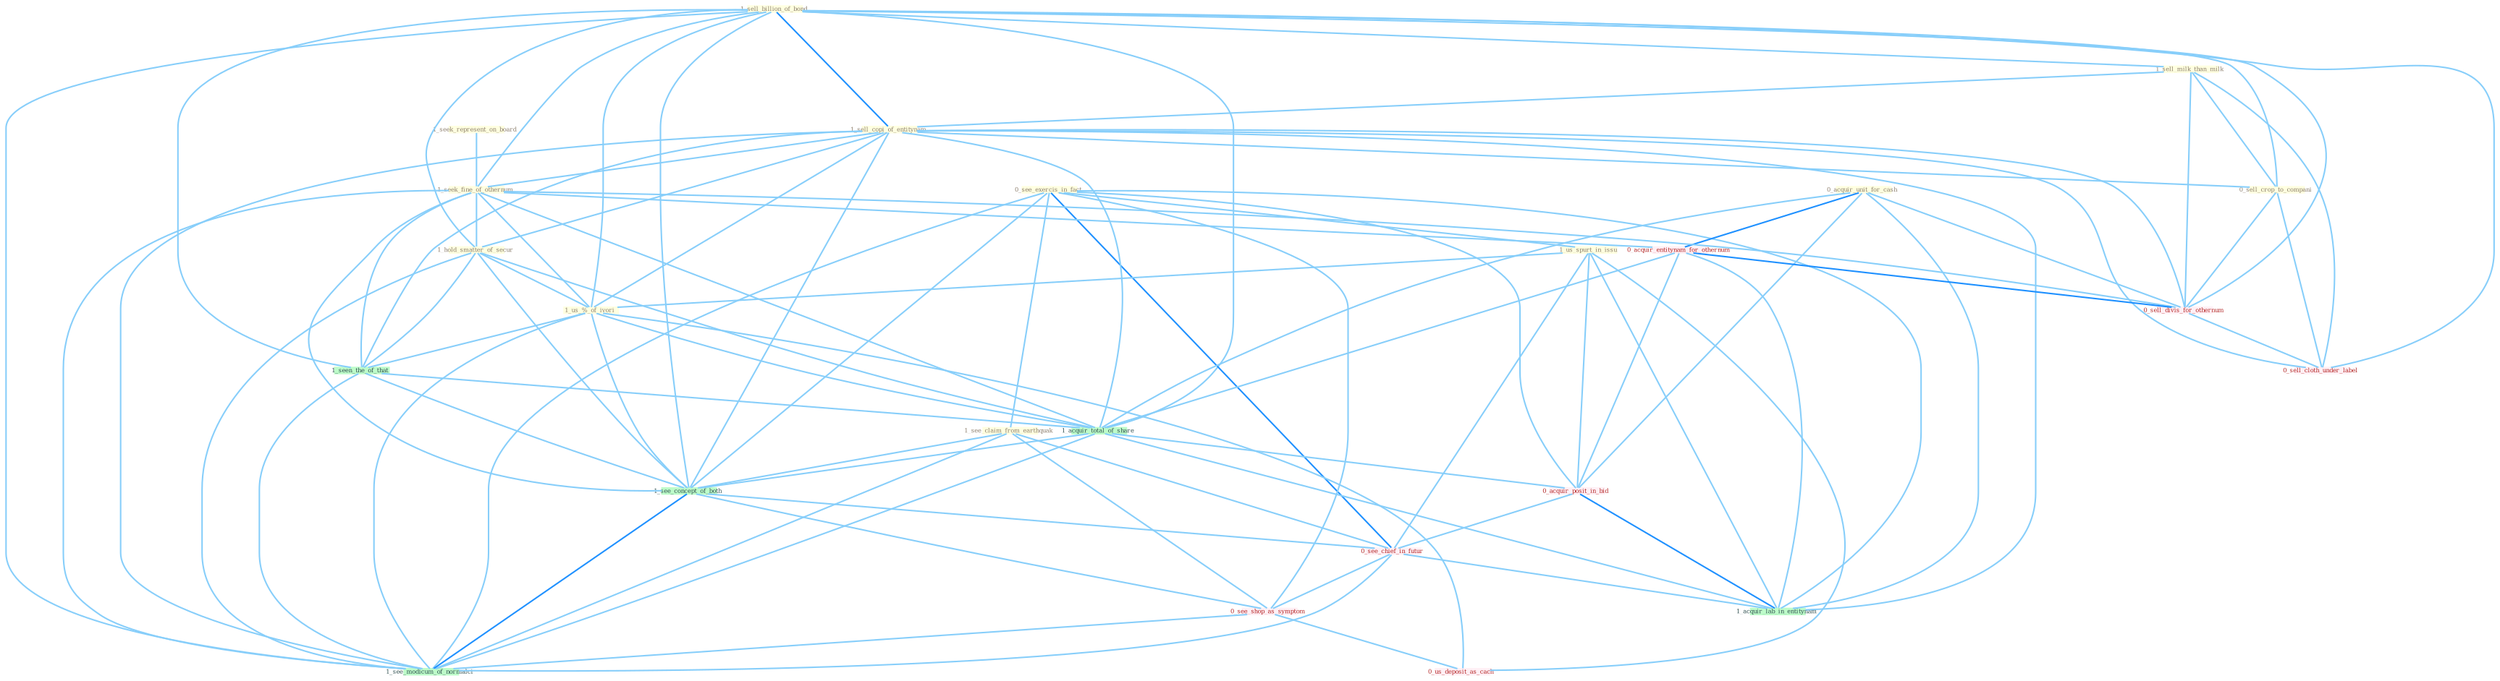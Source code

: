 Graph G{ 
    node
    [shape=polygon,style=filled,width=.5,height=.06,color="#BDFCC9",fixedsize=true,fontsize=4,
    fontcolor="#2f4f4f"];
    {node
    [color="#ffffe0", fontcolor="#8b7d6b"] "1_seek_represent_on_board " "1_sell_billion_of_bond " "1_sell_milk_than_milk " "0_see_exercis_in_fact " "1_sell_copi_of_entitynam " "0_acquir_unit_for_cash " "1_seek_fine_of_othernum " "1_us_spurt_in_issu " "1_see_claim_from_earthquak " "0_sell_crop_to_compani " "1_hold_smatter_of_secur " "1_us_%_of_ivori "}
{node [color="#fff0f5", fontcolor="#b22222"] "0_acquir_entitynam_for_othernum " "0_sell_divis_for_othernum " "0_sell_cloth_under_label " "0_acquir_posit_in_bid " "0_see_chief_in_futur " "0_see_shop_as_symptom " "0_us_deposit_as_cach "}
edge [color="#B0E2FF"];

	"1_seek_represent_on_board " -- "1_seek_fine_of_othernum " [w="1", color="#87cefa" ];
	"1_sell_billion_of_bond " -- "1_sell_milk_than_milk " [w="1", color="#87cefa" ];
	"1_sell_billion_of_bond " -- "1_sell_copi_of_entitynam " [w="2", color="#1e90ff" , len=0.8];
	"1_sell_billion_of_bond " -- "1_seek_fine_of_othernum " [w="1", color="#87cefa" ];
	"1_sell_billion_of_bond " -- "0_sell_crop_to_compani " [w="1", color="#87cefa" ];
	"1_sell_billion_of_bond " -- "1_hold_smatter_of_secur " [w="1", color="#87cefa" ];
	"1_sell_billion_of_bond " -- "1_us_%_of_ivori " [w="1", color="#87cefa" ];
	"1_sell_billion_of_bond " -- "1_seen_the_of_that " [w="1", color="#87cefa" ];
	"1_sell_billion_of_bond " -- "0_sell_divis_for_othernum " [w="1", color="#87cefa" ];
	"1_sell_billion_of_bond " -- "1_acquir_total_of_share " [w="1", color="#87cefa" ];
	"1_sell_billion_of_bond " -- "0_sell_cloth_under_label " [w="1", color="#87cefa" ];
	"1_sell_billion_of_bond " -- "1_see_concept_of_both " [w="1", color="#87cefa" ];
	"1_sell_billion_of_bond " -- "1_see_modicum_of_normalci " [w="1", color="#87cefa" ];
	"1_sell_milk_than_milk " -- "1_sell_copi_of_entitynam " [w="1", color="#87cefa" ];
	"1_sell_milk_than_milk " -- "0_sell_crop_to_compani " [w="1", color="#87cefa" ];
	"1_sell_milk_than_milk " -- "0_sell_divis_for_othernum " [w="1", color="#87cefa" ];
	"1_sell_milk_than_milk " -- "0_sell_cloth_under_label " [w="1", color="#87cefa" ];
	"0_see_exercis_in_fact " -- "1_us_spurt_in_issu " [w="1", color="#87cefa" ];
	"0_see_exercis_in_fact " -- "1_see_claim_from_earthquak " [w="1", color="#87cefa" ];
	"0_see_exercis_in_fact " -- "0_acquir_posit_in_bid " [w="1", color="#87cefa" ];
	"0_see_exercis_in_fact " -- "1_see_concept_of_both " [w="1", color="#87cefa" ];
	"0_see_exercis_in_fact " -- "0_see_chief_in_futur " [w="2", color="#1e90ff" , len=0.8];
	"0_see_exercis_in_fact " -- "0_see_shop_as_symptom " [w="1", color="#87cefa" ];
	"0_see_exercis_in_fact " -- "1_acquir_lab_in_entitynam " [w="1", color="#87cefa" ];
	"0_see_exercis_in_fact " -- "1_see_modicum_of_normalci " [w="1", color="#87cefa" ];
	"1_sell_copi_of_entitynam " -- "1_seek_fine_of_othernum " [w="1", color="#87cefa" ];
	"1_sell_copi_of_entitynam " -- "0_sell_crop_to_compani " [w="1", color="#87cefa" ];
	"1_sell_copi_of_entitynam " -- "1_hold_smatter_of_secur " [w="1", color="#87cefa" ];
	"1_sell_copi_of_entitynam " -- "1_us_%_of_ivori " [w="1", color="#87cefa" ];
	"1_sell_copi_of_entitynam " -- "1_seen_the_of_that " [w="1", color="#87cefa" ];
	"1_sell_copi_of_entitynam " -- "0_sell_divis_for_othernum " [w="1", color="#87cefa" ];
	"1_sell_copi_of_entitynam " -- "1_acquir_total_of_share " [w="1", color="#87cefa" ];
	"1_sell_copi_of_entitynam " -- "0_sell_cloth_under_label " [w="1", color="#87cefa" ];
	"1_sell_copi_of_entitynam " -- "1_see_concept_of_both " [w="1", color="#87cefa" ];
	"1_sell_copi_of_entitynam " -- "1_acquir_lab_in_entitynam " [w="1", color="#87cefa" ];
	"1_sell_copi_of_entitynam " -- "1_see_modicum_of_normalci " [w="1", color="#87cefa" ];
	"0_acquir_unit_for_cash " -- "0_acquir_entitynam_for_othernum " [w="2", color="#1e90ff" , len=0.8];
	"0_acquir_unit_for_cash " -- "0_sell_divis_for_othernum " [w="1", color="#87cefa" ];
	"0_acquir_unit_for_cash " -- "1_acquir_total_of_share " [w="1", color="#87cefa" ];
	"0_acquir_unit_for_cash " -- "0_acquir_posit_in_bid " [w="1", color="#87cefa" ];
	"0_acquir_unit_for_cash " -- "1_acquir_lab_in_entitynam " [w="1", color="#87cefa" ];
	"1_seek_fine_of_othernum " -- "1_hold_smatter_of_secur " [w="1", color="#87cefa" ];
	"1_seek_fine_of_othernum " -- "1_us_%_of_ivori " [w="1", color="#87cefa" ];
	"1_seek_fine_of_othernum " -- "0_acquir_entitynam_for_othernum " [w="1", color="#87cefa" ];
	"1_seek_fine_of_othernum " -- "1_seen_the_of_that " [w="1", color="#87cefa" ];
	"1_seek_fine_of_othernum " -- "0_sell_divis_for_othernum " [w="1", color="#87cefa" ];
	"1_seek_fine_of_othernum " -- "1_acquir_total_of_share " [w="1", color="#87cefa" ];
	"1_seek_fine_of_othernum " -- "1_see_concept_of_both " [w="1", color="#87cefa" ];
	"1_seek_fine_of_othernum " -- "1_see_modicum_of_normalci " [w="1", color="#87cefa" ];
	"1_us_spurt_in_issu " -- "1_us_%_of_ivori " [w="1", color="#87cefa" ];
	"1_us_spurt_in_issu " -- "0_acquir_posit_in_bid " [w="1", color="#87cefa" ];
	"1_us_spurt_in_issu " -- "0_see_chief_in_futur " [w="1", color="#87cefa" ];
	"1_us_spurt_in_issu " -- "1_acquir_lab_in_entitynam " [w="1", color="#87cefa" ];
	"1_us_spurt_in_issu " -- "0_us_deposit_as_cach " [w="1", color="#87cefa" ];
	"1_see_claim_from_earthquak " -- "1_see_concept_of_both " [w="1", color="#87cefa" ];
	"1_see_claim_from_earthquak " -- "0_see_chief_in_futur " [w="1", color="#87cefa" ];
	"1_see_claim_from_earthquak " -- "0_see_shop_as_symptom " [w="1", color="#87cefa" ];
	"1_see_claim_from_earthquak " -- "1_see_modicum_of_normalci " [w="1", color="#87cefa" ];
	"0_sell_crop_to_compani " -- "0_sell_divis_for_othernum " [w="1", color="#87cefa" ];
	"0_sell_crop_to_compani " -- "0_sell_cloth_under_label " [w="1", color="#87cefa" ];
	"1_hold_smatter_of_secur " -- "1_us_%_of_ivori " [w="1", color="#87cefa" ];
	"1_hold_smatter_of_secur " -- "1_seen_the_of_that " [w="1", color="#87cefa" ];
	"1_hold_smatter_of_secur " -- "1_acquir_total_of_share " [w="1", color="#87cefa" ];
	"1_hold_smatter_of_secur " -- "1_see_concept_of_both " [w="1", color="#87cefa" ];
	"1_hold_smatter_of_secur " -- "1_see_modicum_of_normalci " [w="1", color="#87cefa" ];
	"1_us_%_of_ivori " -- "1_seen_the_of_that " [w="1", color="#87cefa" ];
	"1_us_%_of_ivori " -- "1_acquir_total_of_share " [w="1", color="#87cefa" ];
	"1_us_%_of_ivori " -- "1_see_concept_of_both " [w="1", color="#87cefa" ];
	"1_us_%_of_ivori " -- "0_us_deposit_as_cach " [w="1", color="#87cefa" ];
	"1_us_%_of_ivori " -- "1_see_modicum_of_normalci " [w="1", color="#87cefa" ];
	"0_acquir_entitynam_for_othernum " -- "0_sell_divis_for_othernum " [w="2", color="#1e90ff" , len=0.8];
	"0_acquir_entitynam_for_othernum " -- "1_acquir_total_of_share " [w="1", color="#87cefa" ];
	"0_acquir_entitynam_for_othernum " -- "0_acquir_posit_in_bid " [w="1", color="#87cefa" ];
	"0_acquir_entitynam_for_othernum " -- "1_acquir_lab_in_entitynam " [w="1", color="#87cefa" ];
	"1_seen_the_of_that " -- "1_acquir_total_of_share " [w="1", color="#87cefa" ];
	"1_seen_the_of_that " -- "1_see_concept_of_both " [w="1", color="#87cefa" ];
	"1_seen_the_of_that " -- "1_see_modicum_of_normalci " [w="1", color="#87cefa" ];
	"0_sell_divis_for_othernum " -- "0_sell_cloth_under_label " [w="1", color="#87cefa" ];
	"1_acquir_total_of_share " -- "0_acquir_posit_in_bid " [w="1", color="#87cefa" ];
	"1_acquir_total_of_share " -- "1_see_concept_of_both " [w="1", color="#87cefa" ];
	"1_acquir_total_of_share " -- "1_acquir_lab_in_entitynam " [w="1", color="#87cefa" ];
	"1_acquir_total_of_share " -- "1_see_modicum_of_normalci " [w="1", color="#87cefa" ];
	"0_acquir_posit_in_bid " -- "0_see_chief_in_futur " [w="1", color="#87cefa" ];
	"0_acquir_posit_in_bid " -- "1_acquir_lab_in_entitynam " [w="2", color="#1e90ff" , len=0.8];
	"1_see_concept_of_both " -- "0_see_chief_in_futur " [w="1", color="#87cefa" ];
	"1_see_concept_of_both " -- "0_see_shop_as_symptom " [w="1", color="#87cefa" ];
	"1_see_concept_of_both " -- "1_see_modicum_of_normalci " [w="2", color="#1e90ff" , len=0.8];
	"0_see_chief_in_futur " -- "0_see_shop_as_symptom " [w="1", color="#87cefa" ];
	"0_see_chief_in_futur " -- "1_acquir_lab_in_entitynam " [w="1", color="#87cefa" ];
	"0_see_chief_in_futur " -- "1_see_modicum_of_normalci " [w="1", color="#87cefa" ];
	"0_see_shop_as_symptom " -- "0_us_deposit_as_cach " [w="1", color="#87cefa" ];
	"0_see_shop_as_symptom " -- "1_see_modicum_of_normalci " [w="1", color="#87cefa" ];
}